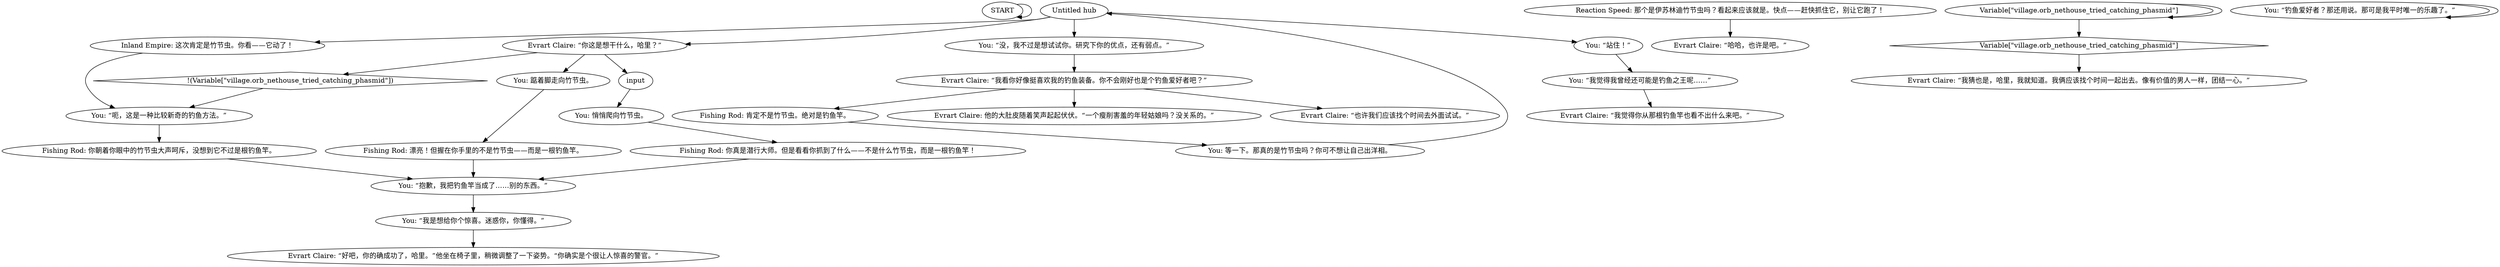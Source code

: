 # EVRART ORB / fishing rod dialogue OBSOLETE
# Is that the Insulidian phasmid? Quick, try to catch it!
# ==================================================
digraph G {
	  0 [label="START"];
	  1 [label="input"];
	  2 [label="You: “呃，这是一种比较新奇的钓鱼方法。”"];
	  3 [label="Untitled hub"];
	  4 [label="Fishing Rod: 肯定不是竹节虫。绝对是钓鱼竿。"];
	  5 [label="You: “没，我不过是想试试你。研究下你的优点，还有弱点。”"];
	  6 [label="You: “站住！”"];
	  7 [label="You: 踮着脚走向竹节虫。"];
	  8 [label="You: “抱歉，我把钓鱼竿当成了……别的东西。”"];
	  9 [label="Evrart Claire: “你这是想干什么，哈里？”"];
	  10 [label="You: 等一下。那真的是竹节虫吗？你可不想让自己出洋相。"];
	  11 [label="Evrart Claire: “我看你好像挺喜欢我的钓鱼装备。你不会刚好也是个钓鱼爱好者吧？”"];
	  12 [label="Evrart Claire: “我觉得你从那根钓鱼竿也看不出什么来吧。”"];
	  13 [label="Evrart Claire: “哈哈，也许是吧。”"];
	  14 [label="Variable[\"village.orb_nethouse_tried_catching_phasmid\"]"];
	  15 [label="Variable[\"village.orb_nethouse_tried_catching_phasmid\"]", shape=diamond];
	  16 [label="!(Variable[\"village.orb_nethouse_tried_catching_phasmid\"])", shape=diamond];
	  17 [label="You: “我是想给你个惊喜。迷惑你，你懂得。”"];
	  18 [label="Evrart Claire: 他的大肚皮随着笑声起起伏伏。“一个瘦削害羞的年轻姑娘吗？没关系的。”"];
	  19 [label="You: “我觉得我曾经还可能是钓鱼之王呢……”"];
	  20 [label="Fishing Rod: 你朝着你眼中的竹节虫大声呵斥，没想到它不过是根钓鱼竿。"];
	  21 [label="Evrart Claire: “也许我们应该找个时间去外面试试。”"];
	  22 [label="You: “钓鱼爱好者？那还用说。那可是我平时唯一的乐趣了。”"];
	  23 [label="Evrart Claire: “我猜也是，哈里，我就知道。我俩应该找个时间一起出去。像有价值的男人一样，团结一心。”"];
	  24 [label="Inland Empire: 这次肯定是竹节虫。你看——它动了！"];
	  25 [label="You: 悄悄爬向竹节虫。"];
	  26 [label="Reaction Speed: 那个是伊苏林迪竹节虫吗？看起来应该就是。快点——赶快抓住它，别让它跑了！"];
	  27 [label="Fishing Rod: 漂亮！但握在你手里的不是竹节虫——而是一根钓鱼竿。"];
	  28 [label="Evrart Claire: “好吧，你的确成功了，哈里。”他坐在椅子里，稍微调整了一下姿势。“你确实是个很让人惊喜的警官。”"];
	  29 [label="Fishing Rod: 你真是潜行大师。但是看看你抓到了什么——不是什么竹节虫，而是一根钓鱼竿！"];
	  0 -> 0
	  1 -> 25
	  2 -> 20
	  3 -> 24
	  3 -> 9
	  3 -> 5
	  3 -> 6
	  4 -> 10
	  5 -> 11
	  6 -> 19
	  7 -> 27
	  8 -> 17
	  9 -> 16
	  9 -> 1
	  9 -> 7
	  10 -> 3
	  11 -> 18
	  11 -> 4
	  11 -> 21
	  14 -> 14
	  14 -> 15
	  15 -> 23
	  16 -> 2
	  17 -> 28
	  19 -> 12
	  20 -> 8
	  22 -> 22
	  24 -> 2
	  25 -> 29
	  26 -> 13
	  27 -> 8
	  29 -> 8
}

